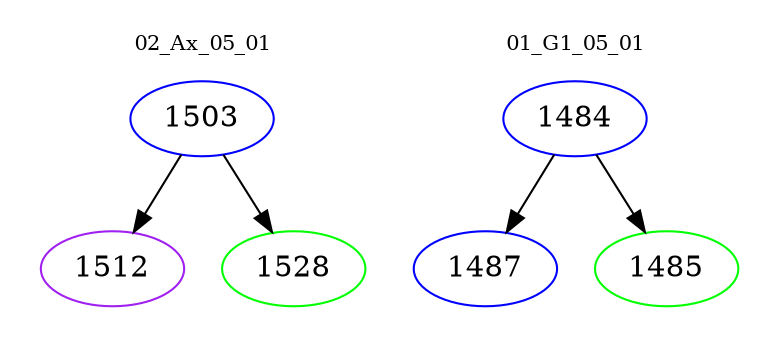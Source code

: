 digraph{
subgraph cluster_0 {
color = white
label = "02_Ax_05_01";
fontsize=10;
T0_1503 [label="1503", color="blue"]
T0_1503 -> T0_1512 [color="black"]
T0_1512 [label="1512", color="purple"]
T0_1503 -> T0_1528 [color="black"]
T0_1528 [label="1528", color="green"]
}
subgraph cluster_1 {
color = white
label = "01_G1_05_01";
fontsize=10;
T1_1484 [label="1484", color="blue"]
T1_1484 -> T1_1487 [color="black"]
T1_1487 [label="1487", color="blue"]
T1_1484 -> T1_1485 [color="black"]
T1_1485 [label="1485", color="green"]
}
}
